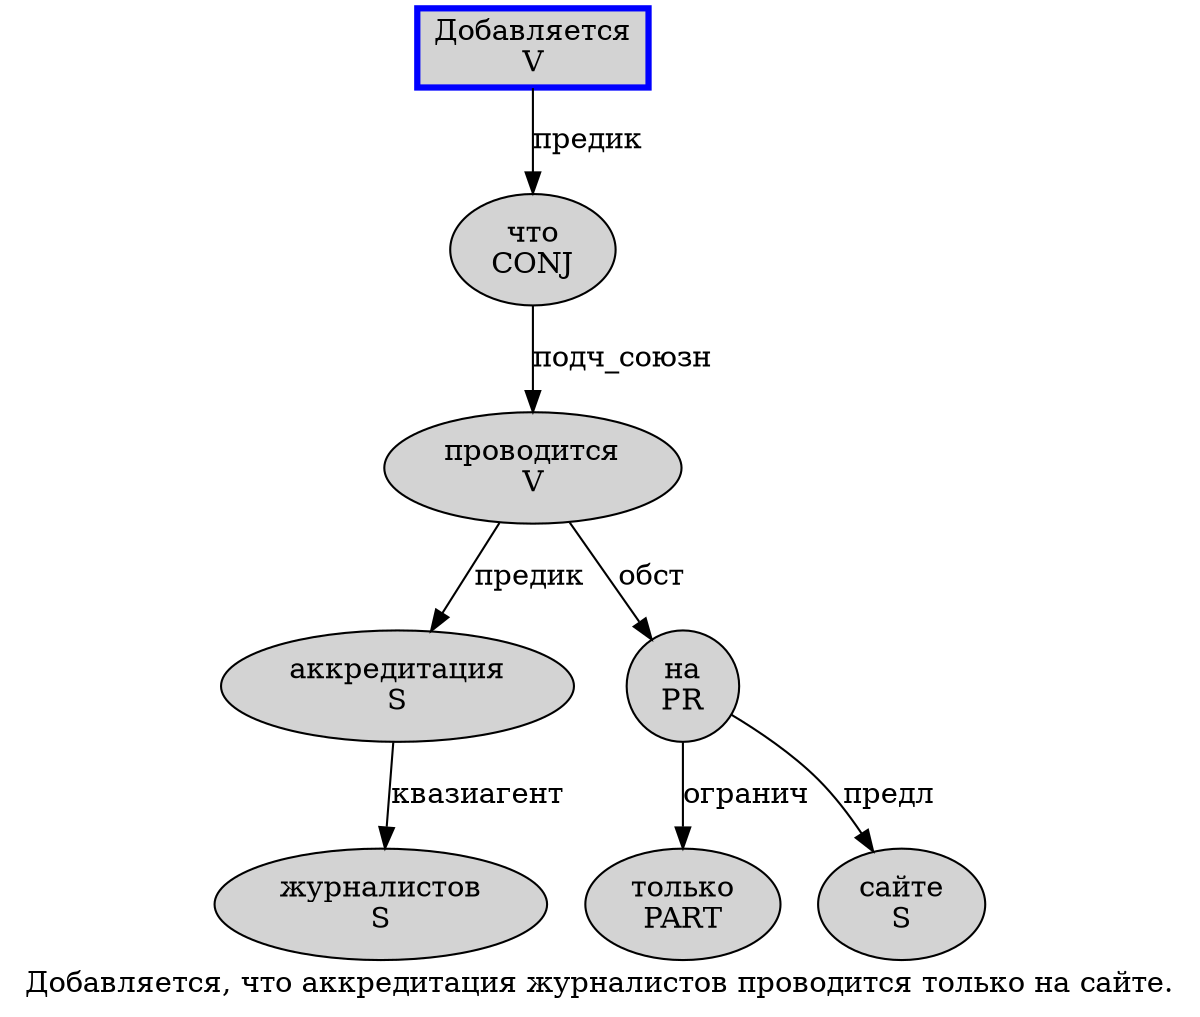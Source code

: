 digraph SENTENCE_884 {
	graph [label="Добавляется, что аккредитация журналистов проводится только на сайте."]
	node [style=filled]
		0 [label="Добавляется
V" color=blue fillcolor=lightgray penwidth=3 shape=box]
		2 [label="что
CONJ" color="" fillcolor=lightgray penwidth=1 shape=ellipse]
		3 [label="аккредитация
S" color="" fillcolor=lightgray penwidth=1 shape=ellipse]
		4 [label="журналистов
S" color="" fillcolor=lightgray penwidth=1 shape=ellipse]
		5 [label="проводится
V" color="" fillcolor=lightgray penwidth=1 shape=ellipse]
		6 [label="только
PART" color="" fillcolor=lightgray penwidth=1 shape=ellipse]
		7 [label="на
PR" color="" fillcolor=lightgray penwidth=1 shape=ellipse]
		8 [label="сайте
S" color="" fillcolor=lightgray penwidth=1 shape=ellipse]
			5 -> 3 [label="предик"]
			5 -> 7 [label="обст"]
			3 -> 4 [label="квазиагент"]
			2 -> 5 [label="подч_союзн"]
			0 -> 2 [label="предик"]
			7 -> 6 [label="огранич"]
			7 -> 8 [label="предл"]
}